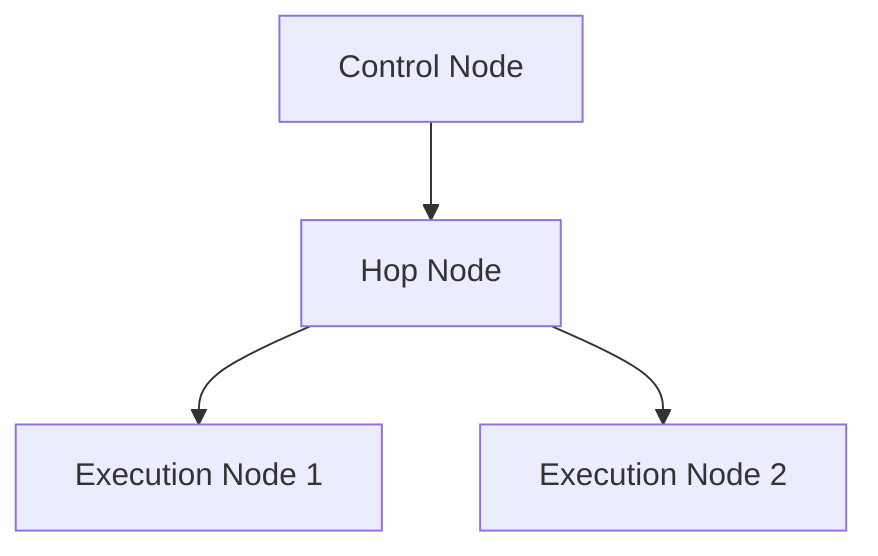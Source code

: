 flowchart TD
    ControlNode[Control Node]
    HopNode[Hop Node]
    ExecutionNode1[Execution Node 1]
    ExecutionNode2[Execution Node 2]

    ControlNode --> HopNode
    HopNode --> ExecutionNode1
    HopNode --> ExecutionNode2